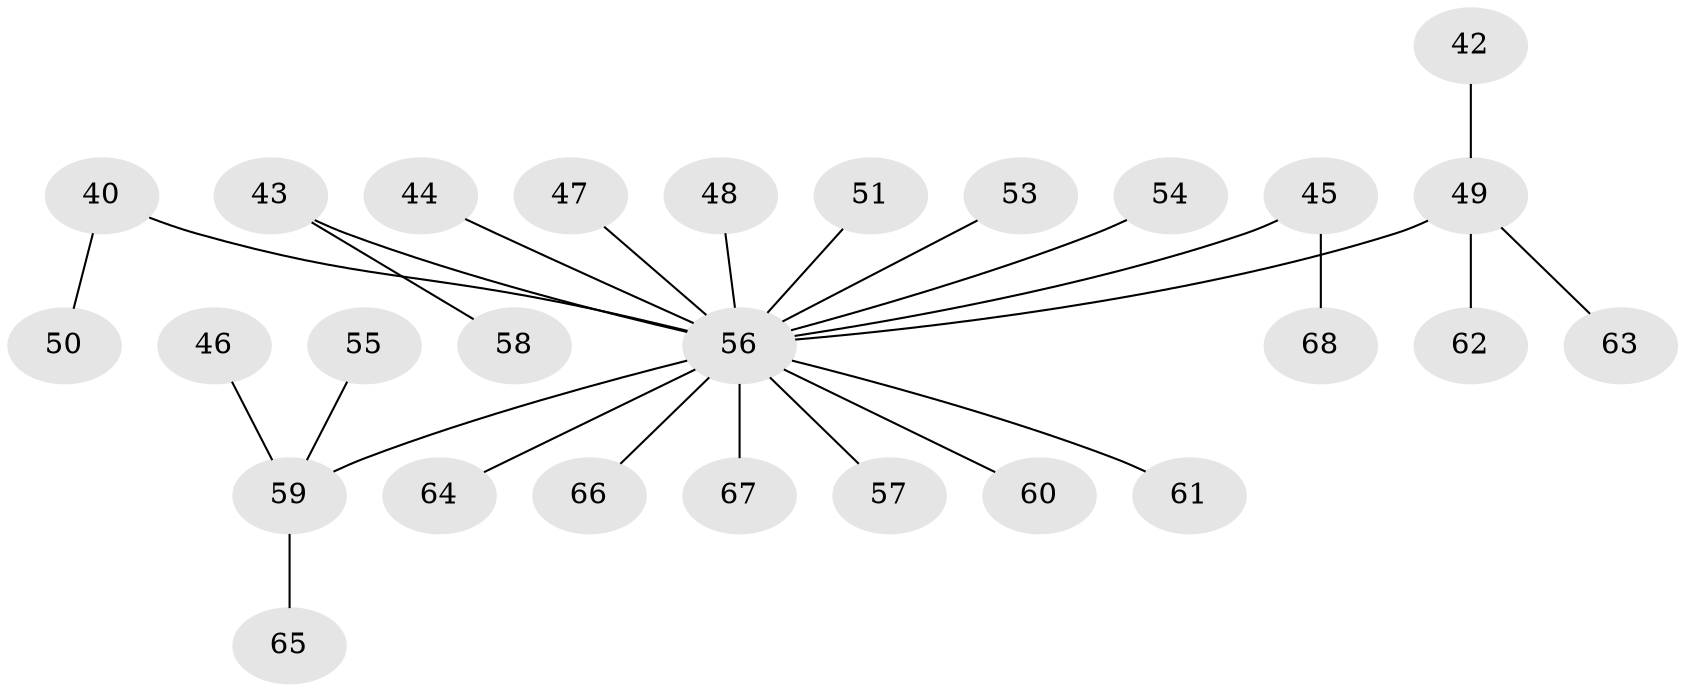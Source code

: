 // original degree distribution, {6: 0.014705882352941176, 4: 0.07352941176470588, 9: 0.014705882352941176, 3: 0.10294117647058823, 5: 0.029411764705882353, 2: 0.23529411764705882, 1: 0.5294117647058824}
// Generated by graph-tools (version 1.1) at 2025/55/03/04/25 21:55:44]
// undirected, 27 vertices, 26 edges
graph export_dot {
graph [start="1"]
  node [color=gray90,style=filled];
  40 [super="+7"];
  42;
  43;
  44;
  45;
  46;
  47;
  48;
  49 [super="+17+23"];
  50;
  51;
  53;
  54;
  55;
  56 [super="+26+41+14+28+34+29+30+32+52+36+37+38+39"];
  57;
  58;
  59 [super="+21+35"];
  60;
  61;
  62;
  63;
  64;
  65 [super="+22+24+27+31+33"];
  66;
  67;
  68;
  40 -- 50;
  40 -- 56;
  42 -- 49;
  43 -- 58;
  43 -- 56;
  44 -- 56;
  45 -- 68;
  45 -- 56;
  46 -- 59;
  47 -- 56;
  48 -- 56;
  49 -- 56;
  49 -- 62;
  49 -- 63;
  51 -- 56;
  53 -- 56;
  54 -- 56;
  55 -- 59;
  56 -- 66;
  56 -- 67;
  56 -- 64;
  56 -- 59;
  56 -- 60;
  56 -- 61;
  56 -- 57;
  59 -- 65;
}
